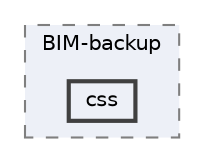 digraph "css"
{
 // LATEX_PDF_SIZE
  bgcolor="transparent";
  edge [fontname=Helvetica,fontsize=10,labelfontname=Helvetica,labelfontsize=10];
  node [fontname=Helvetica,fontsize=10,shape=box,height=0.2,width=0.4];
  compound=true
  subgraph clusterdir_24c78d8616516c442f5bfa7a79c3f049 {
    graph [ bgcolor="#edf0f7", pencolor="grey50", label="BIM-backup", fontname=Helvetica,fontsize=10 style="filled,dashed", URL="dir_24c78d8616516c442f5bfa7a79c3f049.html",tooltip=""]
  dir_4856e866734fe346bba2924c0189e5a4 [label="css", fillcolor="#edf0f7", color="grey25", style="filled,bold", URL="dir_4856e866734fe346bba2924c0189e5a4.html",tooltip=""];
  }
}
